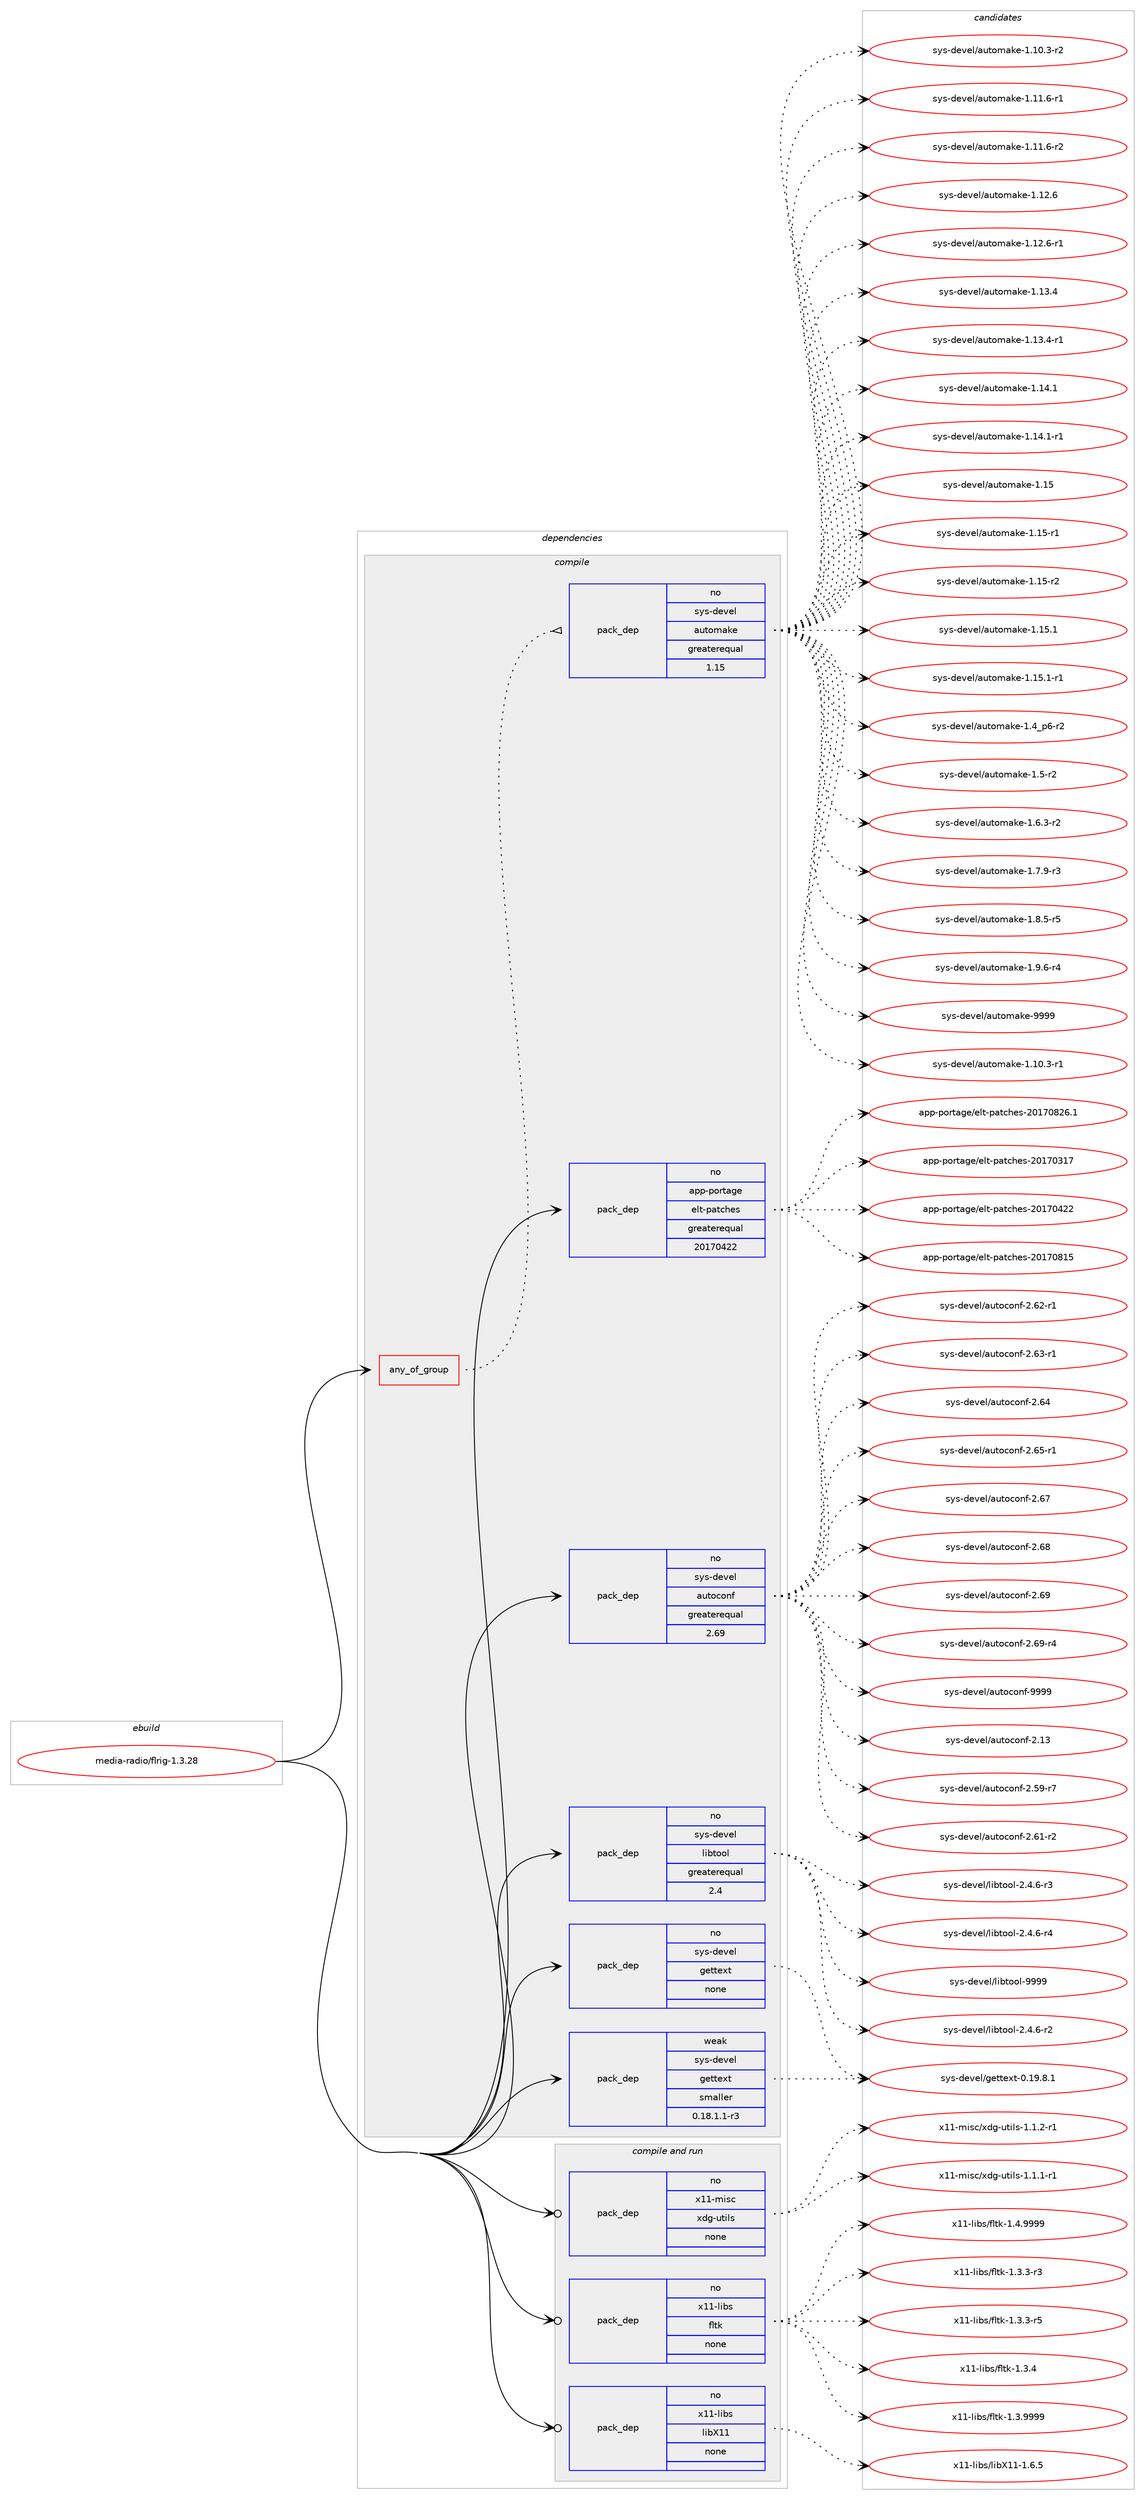 digraph prolog {

# *************
# Graph options
# *************

newrank=true;
concentrate=true;
compound=true;
graph [rankdir=LR,fontname=Helvetica,fontsize=10,ranksep=1.5];#, ranksep=2.5, nodesep=0.2];
edge  [arrowhead=vee];
node  [fontname=Helvetica,fontsize=10];

# **********
# The ebuild
# **********

subgraph cluster_leftcol {
color=gray;
rank=same;
label=<<i>ebuild</i>>;
id [label="media-radio/flrig-1.3.28", color=red, width=4, href="../media-radio/flrig-1.3.28.svg"];
}

# ****************
# The dependencies
# ****************

subgraph cluster_midcol {
color=gray;
label=<<i>dependencies</i>>;
subgraph cluster_compile {
fillcolor="#eeeeee";
style=filled;
label=<<i>compile</i>>;
subgraph any5867 {
dependency377396 [label=<<TABLE BORDER="0" CELLBORDER="1" CELLSPACING="0" CELLPADDING="4"><TR><TD CELLPADDING="10">any_of_group</TD></TR></TABLE>>, shape=none, color=red];subgraph pack278738 {
dependency377397 [label=<<TABLE BORDER="0" CELLBORDER="1" CELLSPACING="0" CELLPADDING="4" WIDTH="220"><TR><TD ROWSPAN="6" CELLPADDING="30">pack_dep</TD></TR><TR><TD WIDTH="110">no</TD></TR><TR><TD>sys-devel</TD></TR><TR><TD>automake</TD></TR><TR><TD>greaterequal</TD></TR><TR><TD>1.15</TD></TR></TABLE>>, shape=none, color=blue];
}
dependency377396:e -> dependency377397:w [weight=20,style="dotted",arrowhead="oinv"];
}
id:e -> dependency377396:w [weight=20,style="solid",arrowhead="vee"];
subgraph pack278739 {
dependency377398 [label=<<TABLE BORDER="0" CELLBORDER="1" CELLSPACING="0" CELLPADDING="4" WIDTH="220"><TR><TD ROWSPAN="6" CELLPADDING="30">pack_dep</TD></TR><TR><TD WIDTH="110">no</TD></TR><TR><TD>app-portage</TD></TR><TR><TD>elt-patches</TD></TR><TR><TD>greaterequal</TD></TR><TR><TD>20170422</TD></TR></TABLE>>, shape=none, color=blue];
}
id:e -> dependency377398:w [weight=20,style="solid",arrowhead="vee"];
subgraph pack278740 {
dependency377399 [label=<<TABLE BORDER="0" CELLBORDER="1" CELLSPACING="0" CELLPADDING="4" WIDTH="220"><TR><TD ROWSPAN="6" CELLPADDING="30">pack_dep</TD></TR><TR><TD WIDTH="110">no</TD></TR><TR><TD>sys-devel</TD></TR><TR><TD>autoconf</TD></TR><TR><TD>greaterequal</TD></TR><TR><TD>2.69</TD></TR></TABLE>>, shape=none, color=blue];
}
id:e -> dependency377399:w [weight=20,style="solid",arrowhead="vee"];
subgraph pack278741 {
dependency377400 [label=<<TABLE BORDER="0" CELLBORDER="1" CELLSPACING="0" CELLPADDING="4" WIDTH="220"><TR><TD ROWSPAN="6" CELLPADDING="30">pack_dep</TD></TR><TR><TD WIDTH="110">no</TD></TR><TR><TD>sys-devel</TD></TR><TR><TD>gettext</TD></TR><TR><TD>none</TD></TR><TR><TD></TD></TR></TABLE>>, shape=none, color=blue];
}
id:e -> dependency377400:w [weight=20,style="solid",arrowhead="vee"];
subgraph pack278742 {
dependency377401 [label=<<TABLE BORDER="0" CELLBORDER="1" CELLSPACING="0" CELLPADDING="4" WIDTH="220"><TR><TD ROWSPAN="6" CELLPADDING="30">pack_dep</TD></TR><TR><TD WIDTH="110">no</TD></TR><TR><TD>sys-devel</TD></TR><TR><TD>libtool</TD></TR><TR><TD>greaterequal</TD></TR><TR><TD>2.4</TD></TR></TABLE>>, shape=none, color=blue];
}
id:e -> dependency377401:w [weight=20,style="solid",arrowhead="vee"];
subgraph pack278743 {
dependency377402 [label=<<TABLE BORDER="0" CELLBORDER="1" CELLSPACING="0" CELLPADDING="4" WIDTH="220"><TR><TD ROWSPAN="6" CELLPADDING="30">pack_dep</TD></TR><TR><TD WIDTH="110">weak</TD></TR><TR><TD>sys-devel</TD></TR><TR><TD>gettext</TD></TR><TR><TD>smaller</TD></TR><TR><TD>0.18.1.1-r3</TD></TR></TABLE>>, shape=none, color=blue];
}
id:e -> dependency377402:w [weight=20,style="solid",arrowhead="vee"];
}
subgraph cluster_compileandrun {
fillcolor="#eeeeee";
style=filled;
label=<<i>compile and run</i>>;
subgraph pack278744 {
dependency377403 [label=<<TABLE BORDER="0" CELLBORDER="1" CELLSPACING="0" CELLPADDING="4" WIDTH="220"><TR><TD ROWSPAN="6" CELLPADDING="30">pack_dep</TD></TR><TR><TD WIDTH="110">no</TD></TR><TR><TD>x11-libs</TD></TR><TR><TD>fltk</TD></TR><TR><TD>none</TD></TR><TR><TD></TD></TR></TABLE>>, shape=none, color=blue];
}
id:e -> dependency377403:w [weight=20,style="solid",arrowhead="odotvee"];
subgraph pack278745 {
dependency377404 [label=<<TABLE BORDER="0" CELLBORDER="1" CELLSPACING="0" CELLPADDING="4" WIDTH="220"><TR><TD ROWSPAN="6" CELLPADDING="30">pack_dep</TD></TR><TR><TD WIDTH="110">no</TD></TR><TR><TD>x11-libs</TD></TR><TR><TD>libX11</TD></TR><TR><TD>none</TD></TR><TR><TD></TD></TR></TABLE>>, shape=none, color=blue];
}
id:e -> dependency377404:w [weight=20,style="solid",arrowhead="odotvee"];
subgraph pack278746 {
dependency377405 [label=<<TABLE BORDER="0" CELLBORDER="1" CELLSPACING="0" CELLPADDING="4" WIDTH="220"><TR><TD ROWSPAN="6" CELLPADDING="30">pack_dep</TD></TR><TR><TD WIDTH="110">no</TD></TR><TR><TD>x11-misc</TD></TR><TR><TD>xdg-utils</TD></TR><TR><TD>none</TD></TR><TR><TD></TD></TR></TABLE>>, shape=none, color=blue];
}
id:e -> dependency377405:w [weight=20,style="solid",arrowhead="odotvee"];
}
subgraph cluster_run {
fillcolor="#eeeeee";
style=filled;
label=<<i>run</i>>;
}
}

# **************
# The candidates
# **************

subgraph cluster_choices {
rank=same;
color=gray;
label=<<i>candidates</i>>;

subgraph choice278738 {
color=black;
nodesep=1;
choice11512111545100101118101108479711711611110997107101454946494846514511449 [label="sys-devel/automake-1.10.3-r1", color=red, width=4,href="../sys-devel/automake-1.10.3-r1.svg"];
choice11512111545100101118101108479711711611110997107101454946494846514511450 [label="sys-devel/automake-1.10.3-r2", color=red, width=4,href="../sys-devel/automake-1.10.3-r2.svg"];
choice11512111545100101118101108479711711611110997107101454946494946544511449 [label="sys-devel/automake-1.11.6-r1", color=red, width=4,href="../sys-devel/automake-1.11.6-r1.svg"];
choice11512111545100101118101108479711711611110997107101454946494946544511450 [label="sys-devel/automake-1.11.6-r2", color=red, width=4,href="../sys-devel/automake-1.11.6-r2.svg"];
choice1151211154510010111810110847971171161111099710710145494649504654 [label="sys-devel/automake-1.12.6", color=red, width=4,href="../sys-devel/automake-1.12.6.svg"];
choice11512111545100101118101108479711711611110997107101454946495046544511449 [label="sys-devel/automake-1.12.6-r1", color=red, width=4,href="../sys-devel/automake-1.12.6-r1.svg"];
choice1151211154510010111810110847971171161111099710710145494649514652 [label="sys-devel/automake-1.13.4", color=red, width=4,href="../sys-devel/automake-1.13.4.svg"];
choice11512111545100101118101108479711711611110997107101454946495146524511449 [label="sys-devel/automake-1.13.4-r1", color=red, width=4,href="../sys-devel/automake-1.13.4-r1.svg"];
choice1151211154510010111810110847971171161111099710710145494649524649 [label="sys-devel/automake-1.14.1", color=red, width=4,href="../sys-devel/automake-1.14.1.svg"];
choice11512111545100101118101108479711711611110997107101454946495246494511449 [label="sys-devel/automake-1.14.1-r1", color=red, width=4,href="../sys-devel/automake-1.14.1-r1.svg"];
choice115121115451001011181011084797117116111109971071014549464953 [label="sys-devel/automake-1.15", color=red, width=4,href="../sys-devel/automake-1.15.svg"];
choice1151211154510010111810110847971171161111099710710145494649534511449 [label="sys-devel/automake-1.15-r1", color=red, width=4,href="../sys-devel/automake-1.15-r1.svg"];
choice1151211154510010111810110847971171161111099710710145494649534511450 [label="sys-devel/automake-1.15-r2", color=red, width=4,href="../sys-devel/automake-1.15-r2.svg"];
choice1151211154510010111810110847971171161111099710710145494649534649 [label="sys-devel/automake-1.15.1", color=red, width=4,href="../sys-devel/automake-1.15.1.svg"];
choice11512111545100101118101108479711711611110997107101454946495346494511449 [label="sys-devel/automake-1.15.1-r1", color=red, width=4,href="../sys-devel/automake-1.15.1-r1.svg"];
choice115121115451001011181011084797117116111109971071014549465295112544511450 [label="sys-devel/automake-1.4_p6-r2", color=red, width=4,href="../sys-devel/automake-1.4_p6-r2.svg"];
choice11512111545100101118101108479711711611110997107101454946534511450 [label="sys-devel/automake-1.5-r2", color=red, width=4,href="../sys-devel/automake-1.5-r2.svg"];
choice115121115451001011181011084797117116111109971071014549465446514511450 [label="sys-devel/automake-1.6.3-r2", color=red, width=4,href="../sys-devel/automake-1.6.3-r2.svg"];
choice115121115451001011181011084797117116111109971071014549465546574511451 [label="sys-devel/automake-1.7.9-r3", color=red, width=4,href="../sys-devel/automake-1.7.9-r3.svg"];
choice115121115451001011181011084797117116111109971071014549465646534511453 [label="sys-devel/automake-1.8.5-r5", color=red, width=4,href="../sys-devel/automake-1.8.5-r5.svg"];
choice115121115451001011181011084797117116111109971071014549465746544511452 [label="sys-devel/automake-1.9.6-r4", color=red, width=4,href="../sys-devel/automake-1.9.6-r4.svg"];
choice115121115451001011181011084797117116111109971071014557575757 [label="sys-devel/automake-9999", color=red, width=4,href="../sys-devel/automake-9999.svg"];
dependency377397:e -> choice11512111545100101118101108479711711611110997107101454946494846514511449:w [style=dotted,weight="100"];
dependency377397:e -> choice11512111545100101118101108479711711611110997107101454946494846514511450:w [style=dotted,weight="100"];
dependency377397:e -> choice11512111545100101118101108479711711611110997107101454946494946544511449:w [style=dotted,weight="100"];
dependency377397:e -> choice11512111545100101118101108479711711611110997107101454946494946544511450:w [style=dotted,weight="100"];
dependency377397:e -> choice1151211154510010111810110847971171161111099710710145494649504654:w [style=dotted,weight="100"];
dependency377397:e -> choice11512111545100101118101108479711711611110997107101454946495046544511449:w [style=dotted,weight="100"];
dependency377397:e -> choice1151211154510010111810110847971171161111099710710145494649514652:w [style=dotted,weight="100"];
dependency377397:e -> choice11512111545100101118101108479711711611110997107101454946495146524511449:w [style=dotted,weight="100"];
dependency377397:e -> choice1151211154510010111810110847971171161111099710710145494649524649:w [style=dotted,weight="100"];
dependency377397:e -> choice11512111545100101118101108479711711611110997107101454946495246494511449:w [style=dotted,weight="100"];
dependency377397:e -> choice115121115451001011181011084797117116111109971071014549464953:w [style=dotted,weight="100"];
dependency377397:e -> choice1151211154510010111810110847971171161111099710710145494649534511449:w [style=dotted,weight="100"];
dependency377397:e -> choice1151211154510010111810110847971171161111099710710145494649534511450:w [style=dotted,weight="100"];
dependency377397:e -> choice1151211154510010111810110847971171161111099710710145494649534649:w [style=dotted,weight="100"];
dependency377397:e -> choice11512111545100101118101108479711711611110997107101454946495346494511449:w [style=dotted,weight="100"];
dependency377397:e -> choice115121115451001011181011084797117116111109971071014549465295112544511450:w [style=dotted,weight="100"];
dependency377397:e -> choice11512111545100101118101108479711711611110997107101454946534511450:w [style=dotted,weight="100"];
dependency377397:e -> choice115121115451001011181011084797117116111109971071014549465446514511450:w [style=dotted,weight="100"];
dependency377397:e -> choice115121115451001011181011084797117116111109971071014549465546574511451:w [style=dotted,weight="100"];
dependency377397:e -> choice115121115451001011181011084797117116111109971071014549465646534511453:w [style=dotted,weight="100"];
dependency377397:e -> choice115121115451001011181011084797117116111109971071014549465746544511452:w [style=dotted,weight="100"];
dependency377397:e -> choice115121115451001011181011084797117116111109971071014557575757:w [style=dotted,weight="100"];
}
subgraph choice278739 {
color=black;
nodesep=1;
choice97112112451121111141169710310147101108116451129711699104101115455048495548514955 [label="app-portage/elt-patches-20170317", color=red, width=4,href="../app-portage/elt-patches-20170317.svg"];
choice97112112451121111141169710310147101108116451129711699104101115455048495548525050 [label="app-portage/elt-patches-20170422", color=red, width=4,href="../app-portage/elt-patches-20170422.svg"];
choice97112112451121111141169710310147101108116451129711699104101115455048495548564953 [label="app-portage/elt-patches-20170815", color=red, width=4,href="../app-portage/elt-patches-20170815.svg"];
choice971121124511211111411697103101471011081164511297116991041011154550484955485650544649 [label="app-portage/elt-patches-20170826.1", color=red, width=4,href="../app-portage/elt-patches-20170826.1.svg"];
dependency377398:e -> choice97112112451121111141169710310147101108116451129711699104101115455048495548514955:w [style=dotted,weight="100"];
dependency377398:e -> choice97112112451121111141169710310147101108116451129711699104101115455048495548525050:w [style=dotted,weight="100"];
dependency377398:e -> choice97112112451121111141169710310147101108116451129711699104101115455048495548564953:w [style=dotted,weight="100"];
dependency377398:e -> choice971121124511211111411697103101471011081164511297116991041011154550484955485650544649:w [style=dotted,weight="100"];
}
subgraph choice278740 {
color=black;
nodesep=1;
choice115121115451001011181011084797117116111991111101024550464951 [label="sys-devel/autoconf-2.13", color=red, width=4,href="../sys-devel/autoconf-2.13.svg"];
choice1151211154510010111810110847971171161119911111010245504653574511455 [label="sys-devel/autoconf-2.59-r7", color=red, width=4,href="../sys-devel/autoconf-2.59-r7.svg"];
choice1151211154510010111810110847971171161119911111010245504654494511450 [label="sys-devel/autoconf-2.61-r2", color=red, width=4,href="../sys-devel/autoconf-2.61-r2.svg"];
choice1151211154510010111810110847971171161119911111010245504654504511449 [label="sys-devel/autoconf-2.62-r1", color=red, width=4,href="../sys-devel/autoconf-2.62-r1.svg"];
choice1151211154510010111810110847971171161119911111010245504654514511449 [label="sys-devel/autoconf-2.63-r1", color=red, width=4,href="../sys-devel/autoconf-2.63-r1.svg"];
choice115121115451001011181011084797117116111991111101024550465452 [label="sys-devel/autoconf-2.64", color=red, width=4,href="../sys-devel/autoconf-2.64.svg"];
choice1151211154510010111810110847971171161119911111010245504654534511449 [label="sys-devel/autoconf-2.65-r1", color=red, width=4,href="../sys-devel/autoconf-2.65-r1.svg"];
choice115121115451001011181011084797117116111991111101024550465455 [label="sys-devel/autoconf-2.67", color=red, width=4,href="../sys-devel/autoconf-2.67.svg"];
choice115121115451001011181011084797117116111991111101024550465456 [label="sys-devel/autoconf-2.68", color=red, width=4,href="../sys-devel/autoconf-2.68.svg"];
choice115121115451001011181011084797117116111991111101024550465457 [label="sys-devel/autoconf-2.69", color=red, width=4,href="../sys-devel/autoconf-2.69.svg"];
choice1151211154510010111810110847971171161119911111010245504654574511452 [label="sys-devel/autoconf-2.69-r4", color=red, width=4,href="../sys-devel/autoconf-2.69-r4.svg"];
choice115121115451001011181011084797117116111991111101024557575757 [label="sys-devel/autoconf-9999", color=red, width=4,href="../sys-devel/autoconf-9999.svg"];
dependency377399:e -> choice115121115451001011181011084797117116111991111101024550464951:w [style=dotted,weight="100"];
dependency377399:e -> choice1151211154510010111810110847971171161119911111010245504653574511455:w [style=dotted,weight="100"];
dependency377399:e -> choice1151211154510010111810110847971171161119911111010245504654494511450:w [style=dotted,weight="100"];
dependency377399:e -> choice1151211154510010111810110847971171161119911111010245504654504511449:w [style=dotted,weight="100"];
dependency377399:e -> choice1151211154510010111810110847971171161119911111010245504654514511449:w [style=dotted,weight="100"];
dependency377399:e -> choice115121115451001011181011084797117116111991111101024550465452:w [style=dotted,weight="100"];
dependency377399:e -> choice1151211154510010111810110847971171161119911111010245504654534511449:w [style=dotted,weight="100"];
dependency377399:e -> choice115121115451001011181011084797117116111991111101024550465455:w [style=dotted,weight="100"];
dependency377399:e -> choice115121115451001011181011084797117116111991111101024550465456:w [style=dotted,weight="100"];
dependency377399:e -> choice115121115451001011181011084797117116111991111101024550465457:w [style=dotted,weight="100"];
dependency377399:e -> choice1151211154510010111810110847971171161119911111010245504654574511452:w [style=dotted,weight="100"];
dependency377399:e -> choice115121115451001011181011084797117116111991111101024557575757:w [style=dotted,weight="100"];
}
subgraph choice278741 {
color=black;
nodesep=1;
choice1151211154510010111810110847103101116116101120116454846495746564649 [label="sys-devel/gettext-0.19.8.1", color=red, width=4,href="../sys-devel/gettext-0.19.8.1.svg"];
dependency377400:e -> choice1151211154510010111810110847103101116116101120116454846495746564649:w [style=dotted,weight="100"];
}
subgraph choice278742 {
color=black;
nodesep=1;
choice1151211154510010111810110847108105981161111111084550465246544511450 [label="sys-devel/libtool-2.4.6-r2", color=red, width=4,href="../sys-devel/libtool-2.4.6-r2.svg"];
choice1151211154510010111810110847108105981161111111084550465246544511451 [label="sys-devel/libtool-2.4.6-r3", color=red, width=4,href="../sys-devel/libtool-2.4.6-r3.svg"];
choice1151211154510010111810110847108105981161111111084550465246544511452 [label="sys-devel/libtool-2.4.6-r4", color=red, width=4,href="../sys-devel/libtool-2.4.6-r4.svg"];
choice1151211154510010111810110847108105981161111111084557575757 [label="sys-devel/libtool-9999", color=red, width=4,href="../sys-devel/libtool-9999.svg"];
dependency377401:e -> choice1151211154510010111810110847108105981161111111084550465246544511450:w [style=dotted,weight="100"];
dependency377401:e -> choice1151211154510010111810110847108105981161111111084550465246544511451:w [style=dotted,weight="100"];
dependency377401:e -> choice1151211154510010111810110847108105981161111111084550465246544511452:w [style=dotted,weight="100"];
dependency377401:e -> choice1151211154510010111810110847108105981161111111084557575757:w [style=dotted,weight="100"];
}
subgraph choice278743 {
color=black;
nodesep=1;
choice1151211154510010111810110847103101116116101120116454846495746564649 [label="sys-devel/gettext-0.19.8.1", color=red, width=4,href="../sys-devel/gettext-0.19.8.1.svg"];
dependency377402:e -> choice1151211154510010111810110847103101116116101120116454846495746564649:w [style=dotted,weight="100"];
}
subgraph choice278744 {
color=black;
nodesep=1;
choice12049494510810598115471021081161074549465146514511451 [label="x11-libs/fltk-1.3.3-r3", color=red, width=4,href="../x11-libs/fltk-1.3.3-r3.svg"];
choice12049494510810598115471021081161074549465146514511453 [label="x11-libs/fltk-1.3.3-r5", color=red, width=4,href="../x11-libs/fltk-1.3.3-r5.svg"];
choice1204949451081059811547102108116107454946514652 [label="x11-libs/fltk-1.3.4", color=red, width=4,href="../x11-libs/fltk-1.3.4.svg"];
choice1204949451081059811547102108116107454946514657575757 [label="x11-libs/fltk-1.3.9999", color=red, width=4,href="../x11-libs/fltk-1.3.9999.svg"];
choice1204949451081059811547102108116107454946524657575757 [label="x11-libs/fltk-1.4.9999", color=red, width=4,href="../x11-libs/fltk-1.4.9999.svg"];
dependency377403:e -> choice12049494510810598115471021081161074549465146514511451:w [style=dotted,weight="100"];
dependency377403:e -> choice12049494510810598115471021081161074549465146514511453:w [style=dotted,weight="100"];
dependency377403:e -> choice1204949451081059811547102108116107454946514652:w [style=dotted,weight="100"];
dependency377403:e -> choice1204949451081059811547102108116107454946514657575757:w [style=dotted,weight="100"];
dependency377403:e -> choice1204949451081059811547102108116107454946524657575757:w [style=dotted,weight="100"];
}
subgraph choice278745 {
color=black;
nodesep=1;
choice120494945108105981154710810598884949454946544653 [label="x11-libs/libX11-1.6.5", color=red, width=4,href="../x11-libs/libX11-1.6.5.svg"];
dependency377404:e -> choice120494945108105981154710810598884949454946544653:w [style=dotted,weight="100"];
}
subgraph choice278746 {
color=black;
nodesep=1;
choice1204949451091051159947120100103451171161051081154549464946494511449 [label="x11-misc/xdg-utils-1.1.1-r1", color=red, width=4,href="../x11-misc/xdg-utils-1.1.1-r1.svg"];
choice1204949451091051159947120100103451171161051081154549464946504511449 [label="x11-misc/xdg-utils-1.1.2-r1", color=red, width=4,href="../x11-misc/xdg-utils-1.1.2-r1.svg"];
dependency377405:e -> choice1204949451091051159947120100103451171161051081154549464946494511449:w [style=dotted,weight="100"];
dependency377405:e -> choice1204949451091051159947120100103451171161051081154549464946504511449:w [style=dotted,weight="100"];
}
}

}
